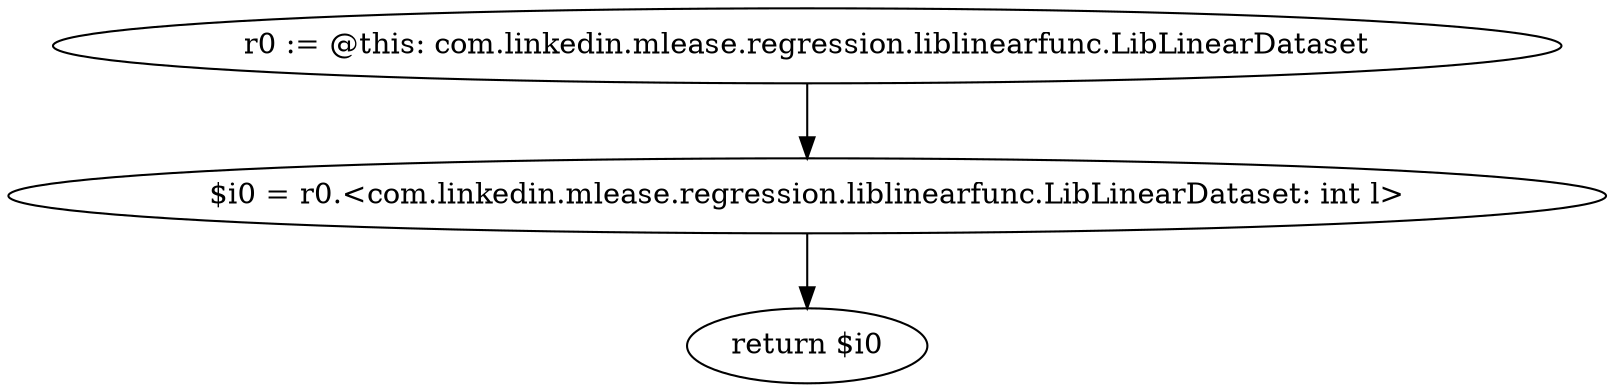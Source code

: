 digraph "unitGraph" {
    "r0 := @this: com.linkedin.mlease.regression.liblinearfunc.LibLinearDataset"
    "$i0 = r0.<com.linkedin.mlease.regression.liblinearfunc.LibLinearDataset: int l>"
    "return $i0"
    "r0 := @this: com.linkedin.mlease.regression.liblinearfunc.LibLinearDataset"->"$i0 = r0.<com.linkedin.mlease.regression.liblinearfunc.LibLinearDataset: int l>";
    "$i0 = r0.<com.linkedin.mlease.regression.liblinearfunc.LibLinearDataset: int l>"->"return $i0";
}
